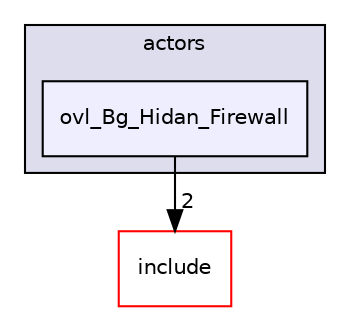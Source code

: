 digraph "src/overlays/actors/ovl_Bg_Hidan_Firewall" {
  compound=true
  node [ fontsize="10", fontname="Helvetica"];
  edge [ labelfontsize="10", labelfontname="Helvetica"];
  subgraph clusterdir_e93473484be31ce7bcb356bd643a22f8 {
    graph [ bgcolor="#ddddee", pencolor="black", label="actors" fontname="Helvetica", fontsize="10", URL="dir_e93473484be31ce7bcb356bd643a22f8.html"]
  dir_1b48543fc882d269d3af2e26897169a9 [shape=box, label="ovl_Bg_Hidan_Firewall", style="filled", fillcolor="#eeeeff", pencolor="black", URL="dir_1b48543fc882d269d3af2e26897169a9.html"];
  }
  dir_d44c64559bbebec7f509842c48db8b23 [shape=box label="include" fillcolor="white" style="filled" color="red" URL="dir_d44c64559bbebec7f509842c48db8b23.html"];
  dir_1b48543fc882d269d3af2e26897169a9->dir_d44c64559bbebec7f509842c48db8b23 [headlabel="2", labeldistance=1.5 headhref="dir_000048_000000.html"];
}

